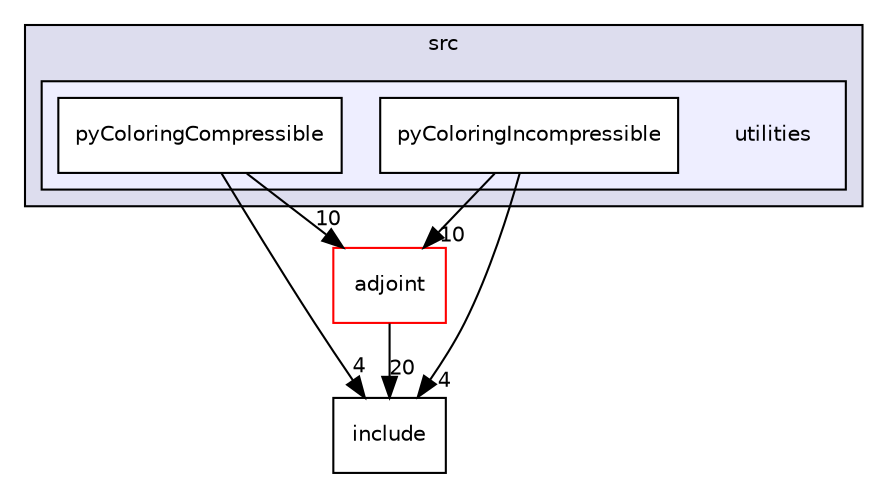 digraph "dafoam/src/utilities" {
  bgcolor=transparent;
  compound=true
  node [ fontsize="10", fontname="Helvetica"];
  edge [ labelfontsize="10", labelfontname="Helvetica"];
  subgraph clusterdir_627fd991f2d271afc2835b9eae3d66f7 {
    graph [ bgcolor="#ddddee", pencolor="black", label="src" fontname="Helvetica", fontsize="10", URL="dir_627fd991f2d271afc2835b9eae3d66f7.html"]
  subgraph clusterdir_97a5026de580bf8f145ca273bad9f583 {
    graph [ bgcolor="#eeeeff", pencolor="black", label="" URL="dir_97a5026de580bf8f145ca273bad9f583.html"];
    dir_97a5026de580bf8f145ca273bad9f583 [shape=plaintext label="utilities"];
    dir_40fd0ea411891f375a7e26a0a2f8f780 [shape=box label="pyColoringCompressible" color="black" fillcolor="white" style="filled" URL="dir_40fd0ea411891f375a7e26a0a2f8f780.html"];
    dir_e28286c7462d29ac7d044d52ee2454ec [shape=box label="pyColoringIncompressible" color="black" fillcolor="white" style="filled" URL="dir_e28286c7462d29ac7d044d52ee2454ec.html"];
  }
  }
  dir_7df341fe0193531049da9f2466a34806 [shape=box label="include" URL="dir_7df341fe0193531049da9f2466a34806.html"];
  dir_f5514f987767675d2ddbed85ad2de067 [shape=box label="adjoint" color="red" URL="dir_f5514f987767675d2ddbed85ad2de067.html"];
  dir_e28286c7462d29ac7d044d52ee2454ec->dir_7df341fe0193531049da9f2466a34806 [headlabel="4", labeldistance=1.5 headhref="dir_000035_000026.html"];
  dir_e28286c7462d29ac7d044d52ee2454ec->dir_f5514f987767675d2ddbed85ad2de067 [headlabel="10", labeldistance=1.5 headhref="dir_000035_000004.html"];
  dir_f5514f987767675d2ddbed85ad2de067->dir_7df341fe0193531049da9f2466a34806 [headlabel="20", labeldistance=1.5 headhref="dir_000004_000026.html"];
  dir_40fd0ea411891f375a7e26a0a2f8f780->dir_7df341fe0193531049da9f2466a34806 [headlabel="4", labeldistance=1.5 headhref="dir_000034_000026.html"];
  dir_40fd0ea411891f375a7e26a0a2f8f780->dir_f5514f987767675d2ddbed85ad2de067 [headlabel="10", labeldistance=1.5 headhref="dir_000034_000004.html"];
}
